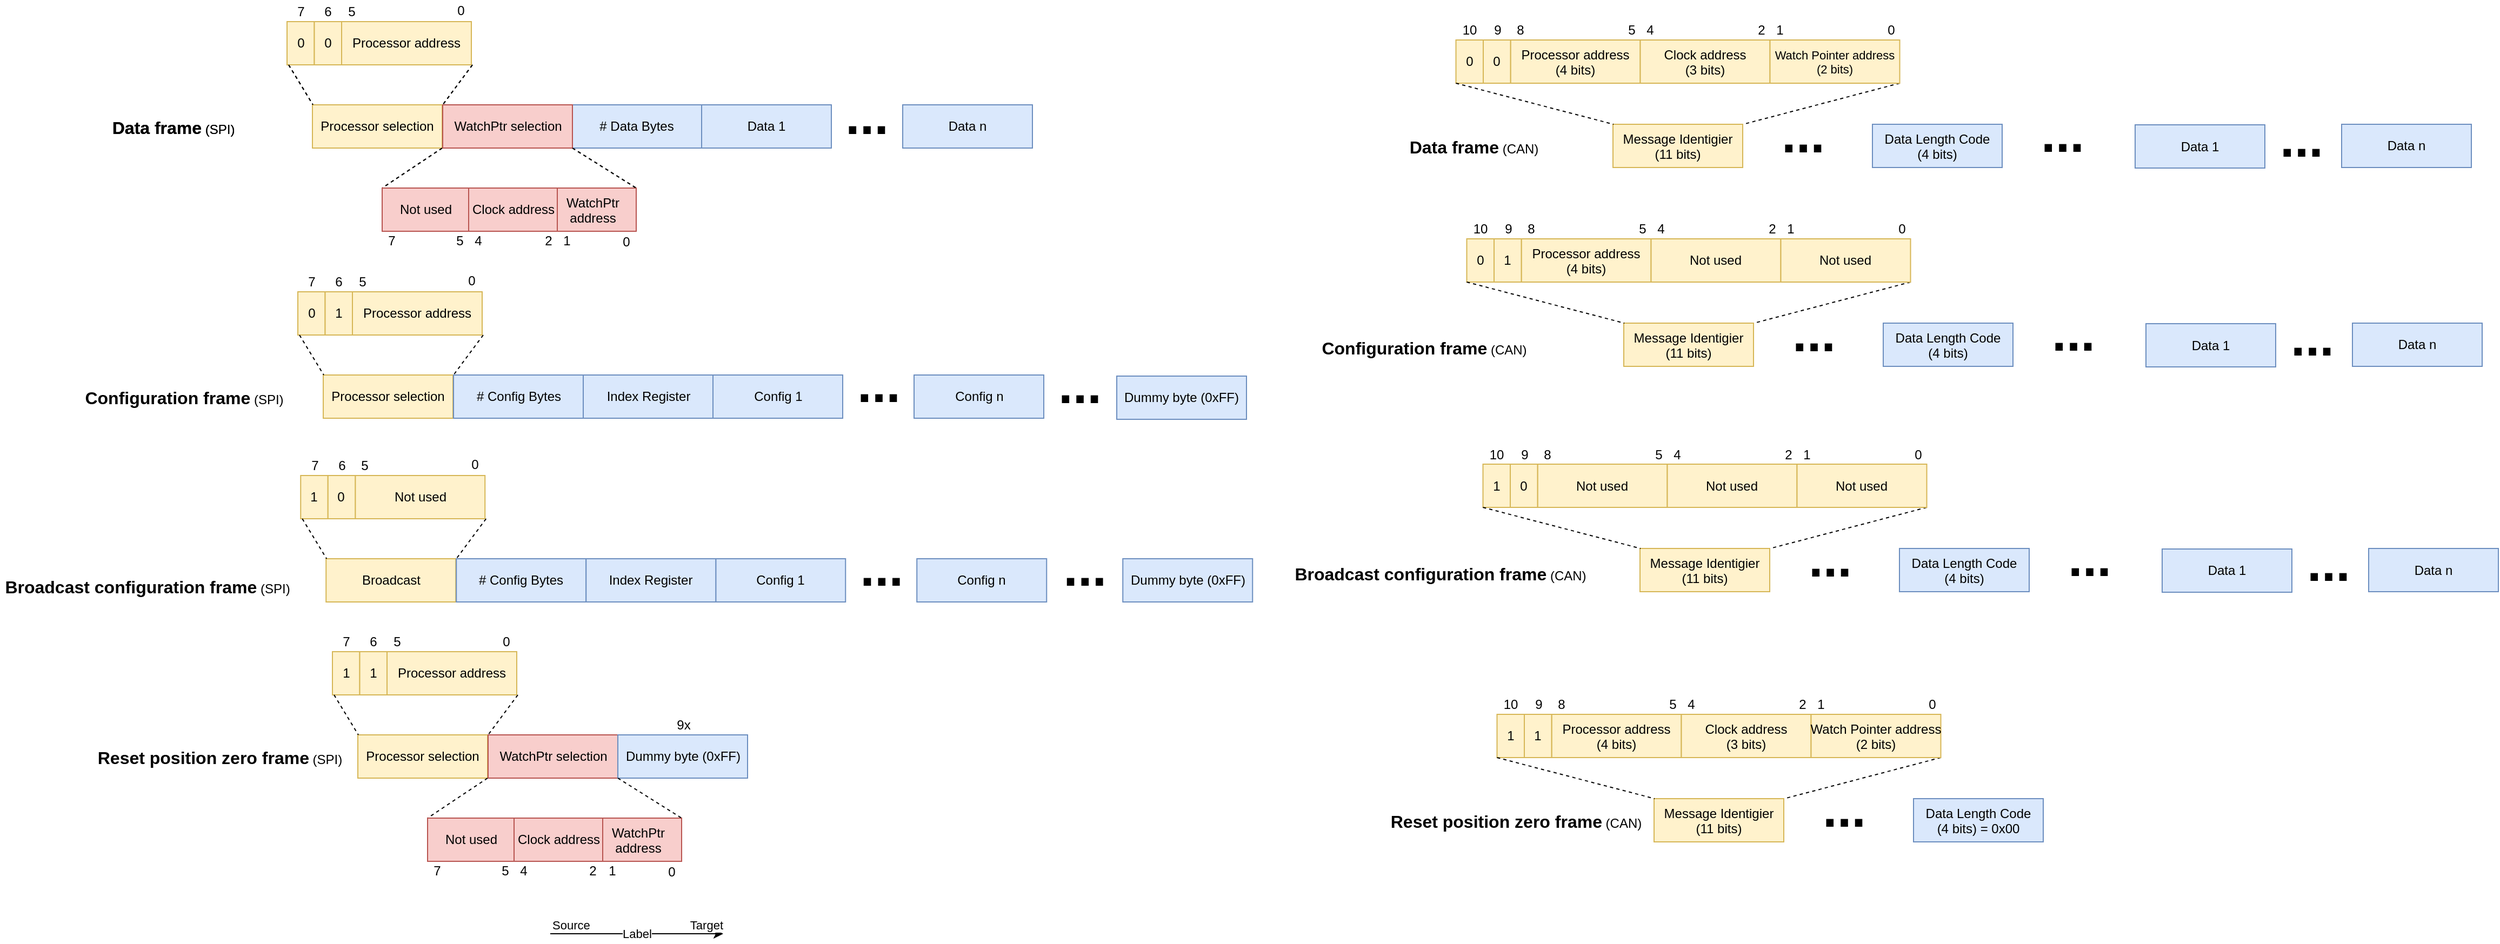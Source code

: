 <mxfile version="13.6.2" type="device"><diagram id="jVB8ezBTvp0KzicA-XJh" name="Page-1"><mxGraphModel dx="1837" dy="913" grid="0" gridSize="10" guides="1" tooltips="1" connect="1" arrows="1" fold="1" page="1" pageScale="1" pageWidth="1169" pageHeight="827" math="0" shadow="0"><root><mxCell id="0"/><mxCell id="1" parent="0"/><mxCell id="hJT6WxQp8uCRfyTq0eEJ-6" value="Processor selection" style="rounded=0;whiteSpace=wrap;html=1;fillColor=#fff2cc;strokeColor=#d6b656;" parent="1" vertex="1"><mxGeometry x="294" y="97" width="120" height="40" as="geometry"/></mxCell><mxCell id="hJT6WxQp8uCRfyTq0eEJ-7" value="Data 1" style="rounded=0;whiteSpace=wrap;html=1;fillColor=#dae8fc;strokeColor=#6c8ebf;" parent="1" vertex="1"><mxGeometry x="654" y="97" width="120" height="40" as="geometry"/></mxCell><mxCell id="hJT6WxQp8uCRfyTq0eEJ-8" value="Data n" style="rounded=0;whiteSpace=wrap;html=1;fillColor=#dae8fc;strokeColor=#6c8ebf;" parent="1" vertex="1"><mxGeometry x="840" y="97" width="120" height="40" as="geometry"/></mxCell><mxCell id="hJT6WxQp8uCRfyTq0eEJ-10" value="Processor address" style="rounded=0;whiteSpace=wrap;html=1;fillColor=#fff2cc;strokeColor=#d6b656;" parent="1" vertex="1"><mxGeometry x="321" y="20" width="120" height="40" as="geometry"/></mxCell><mxCell id="hJT6WxQp8uCRfyTq0eEJ-11" value="0" style="rounded=0;whiteSpace=wrap;html=1;fillColor=#fff2cc;strokeColor=#d6b656;" parent="1" vertex="1"><mxGeometry x="270.5" y="20" width="25.25" height="40" as="geometry"/></mxCell><mxCell id="hJT6WxQp8uCRfyTq0eEJ-12" value="0" style="text;html=1;align=center;verticalAlign=middle;resizable=0;points=[];autosize=1;" parent="1" vertex="1"><mxGeometry x="421" width="20" height="20" as="geometry"/></mxCell><mxCell id="hJT6WxQp8uCRfyTq0eEJ-13" value="5" style="text;html=1;align=center;verticalAlign=middle;resizable=0;points=[];autosize=1;" parent="1" vertex="1"><mxGeometry x="321" y="2" width="17" height="18" as="geometry"/></mxCell><mxCell id="hJT6WxQp8uCRfyTq0eEJ-14" value="7" style="text;html=1;align=center;verticalAlign=middle;resizable=0;points=[];autosize=1;" parent="1" vertex="1"><mxGeometry x="273.13" y="1" width="20" height="20" as="geometry"/></mxCell><mxCell id="hJT6WxQp8uCRfyTq0eEJ-15" value="" style="endArrow=none;dashed=1;html=1;entryX=1;entryY=0;entryDx=0;entryDy=0;exitX=1;exitY=1;exitDx=0;exitDy=0;" parent="1" edge="1"><mxGeometry width="50" height="50" relative="1" as="geometry"><mxPoint x="442" y="60" as="sourcePoint"/><mxPoint x="414.5" y="97" as="targetPoint"/></mxGeometry></mxCell><mxCell id="hJT6WxQp8uCRfyTq0eEJ-16" value="" style="endArrow=none;dashed=1;html=1;entryX=1;entryY=0;entryDx=0;entryDy=0;exitX=0;exitY=1;exitDx=0;exitDy=0;" parent="1" edge="1"><mxGeometry width="50" height="50" relative="1" as="geometry"><mxPoint x="272" y="60" as="sourcePoint"/><mxPoint x="294.5" y="97" as="targetPoint"/></mxGeometry></mxCell><mxCell id="hJT6WxQp8uCRfyTq0eEJ-17" value="&lt;font style=&quot;font-size: 16px&quot;&gt;&lt;b&gt;Data frame&lt;/b&gt;&lt;/font&gt; (SPI)" style="text;html=1;align=center;verticalAlign=middle;resizable=0;points=[];autosize=1;" parent="1" vertex="1"><mxGeometry x="104" y="108.5" width="122" height="19" as="geometry"/></mxCell><mxCell id="hJT6WxQp8uCRfyTq0eEJ-18" value="0" style="rounded=0;whiteSpace=wrap;html=1;fillColor=#fff2cc;strokeColor=#d6b656;" parent="1" vertex="1"><mxGeometry x="295.75" y="20" width="25.25" height="40" as="geometry"/></mxCell><mxCell id="wSfDRxiuxS4GlNE-lT6v-1" value="# Data Bytes" style="rounded=0;whiteSpace=wrap;html=1;fillColor=#dae8fc;strokeColor=#6c8ebf;" parent="1" vertex="1"><mxGeometry x="534" y="97" width="120" height="40" as="geometry"/></mxCell><mxCell id="wSfDRxiuxS4GlNE-lT6v-2" value="Processor selection" style="rounded=0;whiteSpace=wrap;html=1;fillColor=#fff2cc;strokeColor=#d6b656;" parent="1" vertex="1"><mxGeometry x="304" y="347" width="120" height="40" as="geometry"/></mxCell><mxCell id="wSfDRxiuxS4GlNE-lT6v-3" value="Config 1" style="rounded=0;whiteSpace=wrap;html=1;fillColor=#dae8fc;strokeColor=#6c8ebf;" parent="1" vertex="1"><mxGeometry x="664.5" y="347" width="120" height="40" as="geometry"/></mxCell><mxCell id="wSfDRxiuxS4GlNE-lT6v-4" value="Config n" style="rounded=0;whiteSpace=wrap;html=1;fillColor=#dae8fc;strokeColor=#6c8ebf;" parent="1" vertex="1"><mxGeometry x="850.5" y="347" width="120" height="40" as="geometry"/></mxCell><mxCell id="wSfDRxiuxS4GlNE-lT6v-5" value="...&#xA;" style="text;align=center;verticalAlign=middle;resizable=0;points=[];autosize=1;fontStyle=1;fontSize=48;" parent="1" vertex="1"><mxGeometry x="793" y="347" width="50" height="62" as="geometry"/></mxCell><mxCell id="wSfDRxiuxS4GlNE-lT6v-6" value="Processor address" style="rounded=0;whiteSpace=wrap;html=1;fillColor=#fff2cc;strokeColor=#d6b656;" parent="1" vertex="1"><mxGeometry x="331" y="270" width="120" height="40" as="geometry"/></mxCell><mxCell id="wSfDRxiuxS4GlNE-lT6v-7" value="0" style="rounded=0;whiteSpace=wrap;html=1;fillColor=#fff2cc;strokeColor=#d6b656;" parent="1" vertex="1"><mxGeometry x="280.5" y="270" width="25.25" height="40" as="geometry"/></mxCell><mxCell id="wSfDRxiuxS4GlNE-lT6v-8" value="0" style="text;html=1;align=center;verticalAlign=middle;resizable=0;points=[];autosize=1;" parent="1" vertex="1"><mxGeometry x="431" y="250" width="20" height="20" as="geometry"/></mxCell><mxCell id="wSfDRxiuxS4GlNE-lT6v-9" value="5" style="text;html=1;align=center;verticalAlign=middle;resizable=0;points=[];autosize=1;" parent="1" vertex="1"><mxGeometry x="331" y="252" width="17" height="18" as="geometry"/></mxCell><mxCell id="wSfDRxiuxS4GlNE-lT6v-10" value="7" style="text;html=1;align=center;verticalAlign=middle;resizable=0;points=[];autosize=1;" parent="1" vertex="1"><mxGeometry x="283.12" y="251" width="20" height="20" as="geometry"/></mxCell><mxCell id="wSfDRxiuxS4GlNE-lT6v-11" value="" style="endArrow=none;dashed=1;html=1;entryX=1;entryY=0;entryDx=0;entryDy=0;exitX=1;exitY=1;exitDx=0;exitDy=0;" parent="1" edge="1"><mxGeometry width="50" height="50" relative="1" as="geometry"><mxPoint x="452" y="310" as="sourcePoint"/><mxPoint x="424.5" y="347" as="targetPoint"/></mxGeometry></mxCell><mxCell id="wSfDRxiuxS4GlNE-lT6v-12" value="" style="endArrow=none;dashed=1;html=1;entryX=1;entryY=0;entryDx=0;entryDy=0;exitX=0;exitY=1;exitDx=0;exitDy=0;" parent="1" edge="1"><mxGeometry width="50" height="50" relative="1" as="geometry"><mxPoint x="282" y="310" as="sourcePoint"/><mxPoint x="304.5" y="347" as="targetPoint"/></mxGeometry></mxCell><mxCell id="wSfDRxiuxS4GlNE-lT6v-13" value="&lt;font style=&quot;font-size: 16px&quot;&gt;&lt;b&gt;Configuration frame&lt;/b&gt;&lt;/font&gt; (SPI)" style="text;html=1;align=center;verticalAlign=middle;resizable=0;points=[];autosize=1;" parent="1" vertex="1"><mxGeometry x="79" y="358.5" width="192" height="19" as="geometry"/></mxCell><mxCell id="wSfDRxiuxS4GlNE-lT6v-14" value="1" style="rounded=0;whiteSpace=wrap;html=1;fillColor=#fff2cc;strokeColor=#d6b656;" parent="1" vertex="1"><mxGeometry x="305.75" y="270" width="25.25" height="40" as="geometry"/></mxCell><mxCell id="wSfDRxiuxS4GlNE-lT6v-16" value="# Config Bytes" style="rounded=0;whiteSpace=wrap;html=1;fillColor=#dae8fc;strokeColor=#6c8ebf;" parent="1" vertex="1"><mxGeometry x="424.5" y="347" width="120" height="40" as="geometry"/></mxCell><mxCell id="wSfDRxiuxS4GlNE-lT6v-17" value="Processor selection" style="rounded=0;whiteSpace=wrap;html=1;fillColor=#fff2cc;strokeColor=#d6b656;" parent="1" vertex="1"><mxGeometry x="336" y="680" width="120" height="40" as="geometry"/></mxCell><mxCell id="wSfDRxiuxS4GlNE-lT6v-21" value="Processor address" style="rounded=0;whiteSpace=wrap;html=1;fillColor=#fff2cc;strokeColor=#d6b656;" parent="1" vertex="1"><mxGeometry x="363" y="603" width="120" height="40" as="geometry"/></mxCell><mxCell id="wSfDRxiuxS4GlNE-lT6v-22" value="1" style="rounded=0;whiteSpace=wrap;html=1;fillColor=#fff2cc;strokeColor=#d6b656;" parent="1" vertex="1"><mxGeometry x="312.5" y="603" width="25.25" height="40" as="geometry"/></mxCell><mxCell id="wSfDRxiuxS4GlNE-lT6v-23" value="0" style="text;html=1;align=center;verticalAlign=middle;resizable=0;points=[];autosize=1;" parent="1" vertex="1"><mxGeometry x="463" y="584" width="20" height="20" as="geometry"/></mxCell><mxCell id="wSfDRxiuxS4GlNE-lT6v-24" value="5" style="text;html=1;align=center;verticalAlign=middle;resizable=0;points=[];autosize=1;" parent="1" vertex="1"><mxGeometry x="363" y="585" width="17" height="18" as="geometry"/></mxCell><mxCell id="wSfDRxiuxS4GlNE-lT6v-25" value="7" style="text;html=1;align=center;verticalAlign=middle;resizable=0;points=[];autosize=1;" parent="1" vertex="1"><mxGeometry x="315" y="584" width="20" height="20" as="geometry"/></mxCell><mxCell id="wSfDRxiuxS4GlNE-lT6v-26" value="" style="endArrow=none;dashed=1;html=1;entryX=1;entryY=0;entryDx=0;entryDy=0;exitX=1;exitY=1;exitDx=0;exitDy=0;" parent="1" edge="1"><mxGeometry width="50" height="50" relative="1" as="geometry"><mxPoint x="484" y="643" as="sourcePoint"/><mxPoint x="456.5" y="680" as="targetPoint"/></mxGeometry></mxCell><mxCell id="wSfDRxiuxS4GlNE-lT6v-27" value="" style="endArrow=none;dashed=1;html=1;entryX=1;entryY=0;entryDx=0;entryDy=0;exitX=0;exitY=1;exitDx=0;exitDy=0;" parent="1" edge="1"><mxGeometry width="50" height="50" relative="1" as="geometry"><mxPoint x="314" y="643" as="sourcePoint"/><mxPoint x="336.5" y="680" as="targetPoint"/></mxGeometry></mxCell><mxCell id="wSfDRxiuxS4GlNE-lT6v-28" value="&lt;font style=&quot;font-size: 16px&quot;&gt;&lt;b&gt;Reset position zero frame&lt;/b&gt;&lt;/font&gt; (SPI)" style="text;html=1;align=center;verticalAlign=middle;resizable=0;points=[];autosize=1;" parent="1" vertex="1"><mxGeometry x="90" y="691.5" width="235" height="19" as="geometry"/></mxCell><mxCell id="wSfDRxiuxS4GlNE-lT6v-29" value="1" style="rounded=0;whiteSpace=wrap;html=1;fillColor=#fff2cc;strokeColor=#d6b656;" parent="1" vertex="1"><mxGeometry x="337.75" y="603" width="25.25" height="40" as="geometry"/></mxCell><mxCell id="wSfDRxiuxS4GlNE-lT6v-31" value="WatchPtr selection" style="rounded=0;whiteSpace=wrap;html=1;fillColor=#f8cecc;strokeColor=#b85450;" parent="1" vertex="1"><mxGeometry x="456.5" y="680" width="120" height="40" as="geometry"/></mxCell><mxCell id="wSfDRxiuxS4GlNE-lT6v-43" value="Broadcast" style="rounded=0;whiteSpace=wrap;html=1;fillColor=#fff2cc;strokeColor=#d6b656;" parent="1" vertex="1"><mxGeometry x="306.62" y="517" width="120" height="40" as="geometry"/></mxCell><mxCell id="wSfDRxiuxS4GlNE-lT6v-44" value="Config 1" style="rounded=0;whiteSpace=wrap;html=1;fillColor=#dae8fc;strokeColor=#6c8ebf;" parent="1" vertex="1"><mxGeometry x="667.12" y="517" width="120" height="40" as="geometry"/></mxCell><mxCell id="wSfDRxiuxS4GlNE-lT6v-45" value="Config n" style="rounded=0;whiteSpace=wrap;html=1;fillColor=#dae8fc;strokeColor=#6c8ebf;" parent="1" vertex="1"><mxGeometry x="853.12" y="517" width="120" height="40" as="geometry"/></mxCell><mxCell id="wSfDRxiuxS4GlNE-lT6v-46" value="...&#xA;" style="text;align=center;verticalAlign=middle;resizable=0;points=[];autosize=1;fontStyle=1;fontSize=48;" parent="1" vertex="1"><mxGeometry x="795.62" y="517" width="50" height="62" as="geometry"/></mxCell><mxCell id="wSfDRxiuxS4GlNE-lT6v-47" value="Not used" style="rounded=0;whiteSpace=wrap;html=1;fillColor=#fff2cc;strokeColor=#d6b656;" parent="1" vertex="1"><mxGeometry x="333.62" y="440" width="120" height="40" as="geometry"/></mxCell><mxCell id="wSfDRxiuxS4GlNE-lT6v-48" value="1" style="rounded=0;whiteSpace=wrap;html=1;fillColor=#fff2cc;strokeColor=#d6b656;" parent="1" vertex="1"><mxGeometry x="283.12" y="440" width="25.25" height="40" as="geometry"/></mxCell><mxCell id="wSfDRxiuxS4GlNE-lT6v-49" value="0" style="text;html=1;align=center;verticalAlign=middle;resizable=0;points=[];autosize=1;" parent="1" vertex="1"><mxGeometry x="433.62" y="420" width="20" height="20" as="geometry"/></mxCell><mxCell id="wSfDRxiuxS4GlNE-lT6v-50" value="5" style="text;html=1;align=center;verticalAlign=middle;resizable=0;points=[];autosize=1;" parent="1" vertex="1"><mxGeometry x="333.62" y="422" width="17" height="18" as="geometry"/></mxCell><mxCell id="wSfDRxiuxS4GlNE-lT6v-51" value="7" style="text;html=1;align=center;verticalAlign=middle;resizable=0;points=[];autosize=1;" parent="1" vertex="1"><mxGeometry x="285.62" y="421" width="20" height="20" as="geometry"/></mxCell><mxCell id="wSfDRxiuxS4GlNE-lT6v-52" value="" style="endArrow=none;dashed=1;html=1;entryX=1;entryY=0;entryDx=0;entryDy=0;exitX=1;exitY=1;exitDx=0;exitDy=0;" parent="1" edge="1"><mxGeometry width="50" height="50" relative="1" as="geometry"><mxPoint x="454.62" y="480" as="sourcePoint"/><mxPoint x="427.12" y="517" as="targetPoint"/></mxGeometry></mxCell><mxCell id="wSfDRxiuxS4GlNE-lT6v-53" value="" style="endArrow=none;dashed=1;html=1;entryX=1;entryY=0;entryDx=0;entryDy=0;exitX=0;exitY=1;exitDx=0;exitDy=0;" parent="1" edge="1"><mxGeometry width="50" height="50" relative="1" as="geometry"><mxPoint x="284.62" y="480" as="sourcePoint"/><mxPoint x="307.12" y="517" as="targetPoint"/></mxGeometry></mxCell><mxCell id="wSfDRxiuxS4GlNE-lT6v-54" value="&lt;font size=&quot;1&quot;&gt;&lt;b style=&quot;font-size: 16px&quot;&gt;Broadcast configuration frame&lt;/b&gt;&lt;/font&gt; (SPI)" style="text;html=1;align=center;verticalAlign=middle;resizable=0;points=[];autosize=1;" parent="1" vertex="1"><mxGeometry x="5" y="532.5" width="272" height="20" as="geometry"/></mxCell><mxCell id="wSfDRxiuxS4GlNE-lT6v-55" value="0" style="rounded=0;whiteSpace=wrap;html=1;fillColor=#fff2cc;strokeColor=#d6b656;" parent="1" vertex="1"><mxGeometry x="308.37" y="440" width="25.25" height="40" as="geometry"/></mxCell><mxCell id="wSfDRxiuxS4GlNE-lT6v-56" value="# Config Bytes" style="rounded=0;whiteSpace=wrap;html=1;fillColor=#dae8fc;strokeColor=#6c8ebf;" parent="1" vertex="1"><mxGeometry x="427.12" y="517" width="120" height="40" as="geometry"/></mxCell><mxCell id="LnbsStIpzyT4CygBq42b-1" value="Data n" style="rounded=0;whiteSpace=wrap;html=1;fillColor=#dae8fc;strokeColor=#6c8ebf;" parent="1" vertex="1"><mxGeometry x="840" y="97" width="120" height="40" as="geometry"/></mxCell><mxCell id="LnbsStIpzyT4CygBq42b-2" value="Dummy byte (0xFF)" style="rounded=0;whiteSpace=wrap;html=1;fillColor=#dae8fc;strokeColor=#6c8ebf;" parent="1" vertex="1"><mxGeometry x="1038" y="348" width="120" height="40" as="geometry"/></mxCell><mxCell id="LnbsStIpzyT4CygBq42b-3" value="Dummy byte (0xFF)" style="rounded=0;whiteSpace=wrap;html=1;fillColor=#dae8fc;strokeColor=#6c8ebf;" parent="1" vertex="1"><mxGeometry x="1043.62" y="517" width="120" height="40" as="geometry"/></mxCell><mxCell id="LnbsStIpzyT4CygBq42b-4" value="...&#xA;" style="text;align=center;verticalAlign=middle;resizable=0;points=[];autosize=1;fontStyle=1;fontSize=48;" parent="1" vertex="1"><mxGeometry x="979" y="348" width="50" height="62" as="geometry"/></mxCell><mxCell id="LnbsStIpzyT4CygBq42b-5" value="...&#xA;" style="text;align=center;verticalAlign=middle;resizable=0;points=[];autosize=1;fontStyle=1;fontSize=48;" parent="1" vertex="1"><mxGeometry x="983.62" y="517" width="50" height="62" as="geometry"/></mxCell><mxCell id="LnbsStIpzyT4CygBq42b-6" value="Dummy byte (0xFF)" style="rounded=0;whiteSpace=wrap;html=1;fillColor=#dae8fc;strokeColor=#6c8ebf;" parent="1" vertex="1"><mxGeometry x="576.5" y="680" width="120" height="40" as="geometry"/></mxCell><mxCell id="LnbsStIpzyT4CygBq42b-7" value="9x" style="text;html=1;align=center;verticalAlign=middle;resizable=0;points=[];autosize=1;" parent="1" vertex="1"><mxGeometry x="625.5" y="662" width="22" height="18" as="geometry"/></mxCell><mxCell id="LnbsStIpzyT4CygBq42b-16" value="WatchPtr selection" style="rounded=0;whiteSpace=wrap;html=1;fillColor=#f8cecc;strokeColor=#b85450;" parent="1" vertex="1"><mxGeometry x="414.5" y="97" width="120" height="40" as="geometry"/></mxCell><mxCell id="LnbsStIpzyT4CygBq42b-17" value="WatchPtr address" style="rounded=0;whiteSpace=wrap;html=1;fillColor=#f8cecc;strokeColor=#b85450;" parent="1" vertex="1"><mxGeometry x="513.5" y="174" width="80" height="40" as="geometry"/></mxCell><mxCell id="LnbsStIpzyT4CygBq42b-18" value="Clock address" style="rounded=0;whiteSpace=wrap;html=1;fillColor=#f8cecc;strokeColor=#b85450;" parent="1" vertex="1"><mxGeometry x="438.5" y="174" width="82" height="40" as="geometry"/></mxCell><mxCell id="LnbsStIpzyT4CygBq42b-19" value="" style="endArrow=none;dashed=1;html=1;exitX=1;exitY=1;exitDx=0;exitDy=0;entryX=1;entryY=0;entryDx=0;entryDy=0;" parent="1" target="LnbsStIpzyT4CygBq42b-17" edge="1"><mxGeometry width="50" height="50" relative="1" as="geometry"><mxPoint x="534.5" y="137" as="sourcePoint"/><mxPoint x="553" y="174" as="targetPoint"/></mxGeometry></mxCell><mxCell id="LnbsStIpzyT4CygBq42b-20" value="" style="endArrow=none;dashed=1;html=1;exitX=1;exitY=1;exitDx=0;exitDy=0;entryX=0;entryY=0;entryDx=0;entryDy=0;" parent="1" target="LnbsStIpzyT4CygBq42b-24" edge="1"><mxGeometry width="50" height="50" relative="1" as="geometry"><mxPoint x="414" y="137" as="sourcePoint"/><mxPoint x="394" y="174" as="targetPoint"/></mxGeometry></mxCell><mxCell id="LnbsStIpzyT4CygBq42b-21" value="0" style="text;html=1;align=center;verticalAlign=middle;resizable=0;points=[];autosize=1;" parent="1" vertex="1"><mxGeometry x="573.5" y="214" width="20" height="20" as="geometry"/></mxCell><mxCell id="LnbsStIpzyT4CygBq42b-22" value="2" style="text;html=1;align=center;verticalAlign=middle;resizable=0;points=[];autosize=1;" parent="1" vertex="1"><mxGeometry x="503.5" y="214" width="17" height="18" as="geometry"/></mxCell><mxCell id="LnbsStIpzyT4CygBq42b-23" value="5" style="text;html=1;align=center;verticalAlign=middle;resizable=0;points=[];autosize=1;" parent="1" vertex="1"><mxGeometry x="421" y="214" width="17" height="18" as="geometry"/></mxCell><mxCell id="LnbsStIpzyT4CygBq42b-24" value="Not used" style="rounded=0;whiteSpace=wrap;html=1;fillColor=#f8cecc;strokeColor=#b85450;" parent="1" vertex="1"><mxGeometry x="358.5" y="174" width="80" height="40" as="geometry"/></mxCell><mxCell id="LnbsStIpzyT4CygBq42b-25" value="7" style="text;html=1;align=center;verticalAlign=middle;resizable=0;points=[];autosize=1;" parent="1" vertex="1"><mxGeometry x="358.5" y="214" width="17" height="18" as="geometry"/></mxCell><mxCell id="LnbsStIpzyT4CygBq42b-27" value="6" style="text;html=1;align=center;verticalAlign=middle;resizable=0;points=[];autosize=1;" parent="1" vertex="1"><mxGeometry x="309.88" y="252" width="17" height="18" as="geometry"/></mxCell><mxCell id="LnbsStIpzyT4CygBq42b-28" value="6" style="text;html=1;align=center;verticalAlign=middle;resizable=0;points=[];autosize=1;" parent="1" vertex="1"><mxGeometry x="312.12" y="422" width="17" height="18" as="geometry"/></mxCell><mxCell id="LnbsStIpzyT4CygBq42b-29" value="6" style="text;html=1;align=center;verticalAlign=middle;resizable=0;points=[];autosize=1;" parent="1" vertex="1"><mxGeometry x="341.5" y="585" width="17" height="18" as="geometry"/></mxCell><mxCell id="LnbsStIpzyT4CygBq42b-30" value="WatchPtr&#xA; address" style="rounded=0;fillColor=#f8cecc;strokeColor=#b85450;" parent="1" vertex="1"><mxGeometry x="555.5" y="757" width="80" height="40" as="geometry"/></mxCell><mxCell id="LnbsStIpzyT4CygBq42b-31" value="Clock address" style="rounded=0;whiteSpace=wrap;html=1;fillColor=#f8cecc;strokeColor=#b85450;" parent="1" vertex="1"><mxGeometry x="480.5" y="757" width="82" height="40" as="geometry"/></mxCell><mxCell id="LnbsStIpzyT4CygBq42b-32" value="" style="endArrow=none;dashed=1;html=1;exitX=1;exitY=1;exitDx=0;exitDy=0;entryX=1;entryY=0;entryDx=0;entryDy=0;" parent="1" target="LnbsStIpzyT4CygBq42b-30" edge="1"><mxGeometry width="50" height="50" relative="1" as="geometry"><mxPoint x="576.5" y="720" as="sourcePoint"/><mxPoint x="595" y="757" as="targetPoint"/></mxGeometry></mxCell><mxCell id="LnbsStIpzyT4CygBq42b-33" value="" style="endArrow=none;dashed=1;html=1;exitX=1;exitY=1;exitDx=0;exitDy=0;entryX=0;entryY=0;entryDx=0;entryDy=0;" parent="1" target="LnbsStIpzyT4CygBq42b-37" edge="1"><mxGeometry width="50" height="50" relative="1" as="geometry"><mxPoint x="456" y="720" as="sourcePoint"/><mxPoint x="436" y="757" as="targetPoint"/></mxGeometry></mxCell><mxCell id="LnbsStIpzyT4CygBq42b-34" value="0" style="text;html=1;align=center;verticalAlign=middle;resizable=0;points=[];autosize=1;" parent="1" vertex="1"><mxGeometry x="615.5" y="797" width="20" height="20" as="geometry"/></mxCell><mxCell id="LnbsStIpzyT4CygBq42b-35" value="2" style="text;html=1;align=center;verticalAlign=middle;resizable=0;points=[];autosize=1;" parent="1" vertex="1"><mxGeometry x="544.5" y="797" width="17" height="18" as="geometry"/></mxCell><mxCell id="LnbsStIpzyT4CygBq42b-36" value="5" style="text;html=1;align=center;verticalAlign=middle;resizable=0;points=[];autosize=1;" parent="1" vertex="1"><mxGeometry x="463" y="797" width="17" height="18" as="geometry"/></mxCell><mxCell id="LnbsStIpzyT4CygBq42b-37" value="Not used" style="rounded=0;whiteSpace=wrap;html=1;fillColor=#f8cecc;strokeColor=#b85450;" parent="1" vertex="1"><mxGeometry x="400.5" y="757" width="80" height="40" as="geometry"/></mxCell><mxCell id="LnbsStIpzyT4CygBq42b-38" value="7" style="text;html=1;align=center;verticalAlign=middle;resizable=0;points=[];autosize=1;" parent="1" vertex="1"><mxGeometry x="400.5" y="797" width="17" height="18" as="geometry"/></mxCell><mxCell id="LnbsStIpzyT4CygBq42b-39" value="Processor selection" style="rounded=0;whiteSpace=wrap;html=1;fillColor=#fff2cc;strokeColor=#d6b656;" parent="1" vertex="1"><mxGeometry x="294" y="97" width="120" height="40" as="geometry"/></mxCell><mxCell id="LnbsStIpzyT4CygBq42b-40" value="Data 1" style="rounded=0;whiteSpace=wrap;html=1;fillColor=#dae8fc;strokeColor=#6c8ebf;" parent="1" vertex="1"><mxGeometry x="654" y="97" width="120" height="40" as="geometry"/></mxCell><mxCell id="LnbsStIpzyT4CygBq42b-41" value="Data n" style="rounded=0;whiteSpace=wrap;html=1;fillColor=#dae8fc;strokeColor=#6c8ebf;" parent="1" vertex="1"><mxGeometry x="840" y="97" width="120" height="40" as="geometry"/></mxCell><mxCell id="LnbsStIpzyT4CygBq42b-43" value="Processor address" style="rounded=0;whiteSpace=wrap;html=1;fillColor=#fff2cc;strokeColor=#d6b656;" parent="1" vertex="1"><mxGeometry x="321" y="20" width="120" height="40" as="geometry"/></mxCell><mxCell id="LnbsStIpzyT4CygBq42b-44" value="0" style="rounded=0;whiteSpace=wrap;html=1;fillColor=#fff2cc;strokeColor=#d6b656;" parent="1" vertex="1"><mxGeometry x="270.5" y="20" width="25.25" height="40" as="geometry"/></mxCell><mxCell id="LnbsStIpzyT4CygBq42b-48" value="" style="endArrow=none;dashed=1;html=1;entryX=1;entryY=0;entryDx=0;entryDy=0;exitX=1;exitY=1;exitDx=0;exitDy=0;" parent="1" edge="1"><mxGeometry width="50" height="50" relative="1" as="geometry"><mxPoint x="442" y="60" as="sourcePoint"/><mxPoint x="414.5" y="97" as="targetPoint"/></mxGeometry></mxCell><mxCell id="LnbsStIpzyT4CygBq42b-49" value="" style="endArrow=none;dashed=1;html=1;entryX=1;entryY=0;entryDx=0;entryDy=0;exitX=0;exitY=1;exitDx=0;exitDy=0;" parent="1" edge="1"><mxGeometry width="50" height="50" relative="1" as="geometry"><mxPoint x="272" y="60" as="sourcePoint"/><mxPoint x="294.5" y="97" as="targetPoint"/></mxGeometry></mxCell><mxCell id="LnbsStIpzyT4CygBq42b-50" value="&lt;font style=&quot;font-size: 16px&quot;&gt;&lt;b&gt;Data frame&lt;/b&gt;&lt;/font&gt; (SPI)" style="text;html=1;align=center;verticalAlign=middle;resizable=0;points=[];autosize=1;" parent="1" vertex="1"><mxGeometry x="104" y="108.5" width="122" height="19" as="geometry"/></mxCell><mxCell id="LnbsStIpzyT4CygBq42b-51" value="0" style="rounded=0;whiteSpace=wrap;html=1;fillColor=#fff2cc;strokeColor=#d6b656;" parent="1" vertex="1"><mxGeometry x="295.75" y="20" width="25.25" height="40" as="geometry"/></mxCell><mxCell id="LnbsStIpzyT4CygBq42b-52" value="# Data Bytes" style="rounded=0;whiteSpace=wrap;html=1;fillColor=#dae8fc;strokeColor=#6c8ebf;" parent="1" vertex="1"><mxGeometry x="534" y="97" width="120" height="40" as="geometry"/></mxCell><mxCell id="LnbsStIpzyT4CygBq42b-53" value="Data n" style="rounded=0;whiteSpace=wrap;html=1;fillColor=#dae8fc;strokeColor=#6c8ebf;" parent="1" vertex="1"><mxGeometry x="840" y="97" width="120" height="40" as="geometry"/></mxCell><mxCell id="LnbsStIpzyT4CygBq42b-54" value="WatchPtr selection" style="rounded=0;whiteSpace=wrap;html=1;fillColor=#f8cecc;strokeColor=#b85450;" parent="1" vertex="1"><mxGeometry x="414.5" y="97" width="120" height="40" as="geometry"/></mxCell><mxCell id="LnbsStIpzyT4CygBq42b-55" value="WatchPtr&#xA; address" style="rounded=0;fillColor=#f8cecc;strokeColor=#b85450;" parent="1" vertex="1"><mxGeometry x="513.5" y="174" width="80" height="40" as="geometry"/></mxCell><mxCell id="LnbsStIpzyT4CygBq42b-56" value="Clock address" style="rounded=0;whiteSpace=wrap;html=1;fillColor=#f8cecc;strokeColor=#b85450;" parent="1" vertex="1"><mxGeometry x="438.5" y="174" width="82" height="40" as="geometry"/></mxCell><mxCell id="LnbsStIpzyT4CygBq42b-57" value="" style="endArrow=none;dashed=1;html=1;exitX=1;exitY=1;exitDx=0;exitDy=0;entryX=1;entryY=0;entryDx=0;entryDy=0;" parent="1" target="LnbsStIpzyT4CygBq42b-55" edge="1"><mxGeometry width="50" height="50" relative="1" as="geometry"><mxPoint x="534.5" y="137" as="sourcePoint"/><mxPoint x="553" y="174" as="targetPoint"/></mxGeometry></mxCell><mxCell id="LnbsStIpzyT4CygBq42b-58" value="" style="endArrow=none;dashed=1;html=1;exitX=1;exitY=1;exitDx=0;exitDy=0;entryX=0;entryY=0;entryDx=0;entryDy=0;" parent="1" target="LnbsStIpzyT4CygBq42b-62" edge="1"><mxGeometry width="50" height="50" relative="1" as="geometry"><mxPoint x="414" y="137" as="sourcePoint"/><mxPoint x="394" y="174" as="targetPoint"/></mxGeometry></mxCell><mxCell id="LnbsStIpzyT4CygBq42b-61" value="4" style="text;html=1;align=center;verticalAlign=middle;resizable=0;points=[];autosize=1;" parent="1" vertex="1"><mxGeometry x="438" y="214" width="17" height="18" as="geometry"/></mxCell><mxCell id="LnbsStIpzyT4CygBq42b-62" value="Not used" style="rounded=0;whiteSpace=wrap;html=1;fillColor=#f8cecc;strokeColor=#b85450;" parent="1" vertex="1"><mxGeometry x="358.5" y="174" width="80" height="40" as="geometry"/></mxCell><mxCell id="LnbsStIpzyT4CygBq42b-64" value="6" style="text;html=1;align=center;verticalAlign=middle;resizable=0;points=[];autosize=1;" parent="1" vertex="1"><mxGeometry x="299.88" y="2" width="17" height="18" as="geometry"/></mxCell><mxCell id="LnbsStIpzyT4CygBq42b-65" value="Message Identigier&#xA;(11 bits)" style="rounded=0;fillColor=#fff2cc;strokeColor=#d6b656;" parent="1" vertex="1"><mxGeometry x="1497" y="115" width="120" height="40" as="geometry"/></mxCell><mxCell id="LnbsStIpzyT4CygBq42b-67" value="Data 1" style="rounded=0;whiteSpace=wrap;html=1;fillColor=#dae8fc;strokeColor=#6c8ebf;" parent="1" vertex="1"><mxGeometry x="1980" y="115.5" width="120" height="40" as="geometry"/></mxCell><mxCell id="LnbsStIpzyT4CygBq42b-68" value="...&#xA;" style="text;align=center;verticalAlign=middle;resizable=0;points=[];autosize=1;fontStyle=1;fontSize=48;" parent="1" vertex="1"><mxGeometry x="1888" y="115.5" width="50" height="62" as="geometry"/></mxCell><mxCell id="LnbsStIpzyT4CygBq42b-69" value="Processor address&#xA;(4 bits)" style="rounded=0;fillColor=#fff2cc;strokeColor=#d6b656;" parent="1" vertex="1"><mxGeometry x="1402.25" y="37" width="120" height="40" as="geometry"/></mxCell><mxCell id="LnbsStIpzyT4CygBq42b-70" value="0" style="rounded=0;whiteSpace=wrap;html=1;fillColor=#fff2cc;strokeColor=#d6b656;" parent="1" vertex="1"><mxGeometry x="1351.75" y="37" width="25.25" height="40" as="geometry"/></mxCell><mxCell id="LnbsStIpzyT4CygBq42b-71" value="5" style="text;html=1;align=center;verticalAlign=middle;resizable=0;points=[];autosize=1;" parent="1" vertex="1"><mxGeometry x="1505.25" y="19" width="17" height="18" as="geometry"/></mxCell><mxCell id="LnbsStIpzyT4CygBq42b-72" value="8" style="text;html=1;align=center;verticalAlign=middle;resizable=0;points=[];autosize=1;" parent="1" vertex="1"><mxGeometry x="1402.25" y="19" width="17" height="18" as="geometry"/></mxCell><mxCell id="LnbsStIpzyT4CygBq42b-73" value="10" style="text;html=1;align=center;verticalAlign=middle;resizable=0;points=[];autosize=1;" parent="1" vertex="1"><mxGeometry x="1352.88" y="19" width="23" height="18" as="geometry"/></mxCell><mxCell id="LnbsStIpzyT4CygBq42b-74" value="" style="endArrow=none;dashed=1;html=1;entryX=1;entryY=0;entryDx=0;entryDy=0;exitX=1;exitY=1;exitDx=0;exitDy=0;" parent="1" source="LnbsStIpzyT4CygBq42b-97" edge="1"><mxGeometry width="50" height="50" relative="1" as="geometry"><mxPoint x="1645" y="78" as="sourcePoint"/><mxPoint x="1617.5" y="115" as="targetPoint"/></mxGeometry></mxCell><mxCell id="LnbsStIpzyT4CygBq42b-75" value="" style="endArrow=none;dashed=1;html=1;entryX=1;entryY=0;entryDx=0;entryDy=0;exitX=0;exitY=1;exitDx=0;exitDy=0;" parent="1" source="LnbsStIpzyT4CygBq42b-70" edge="1"><mxGeometry width="50" height="50" relative="1" as="geometry"><mxPoint x="1475" y="78" as="sourcePoint"/><mxPoint x="1497.5" y="115" as="targetPoint"/></mxGeometry></mxCell><mxCell id="LnbsStIpzyT4CygBq42b-76" value="&lt;font style=&quot;font-size: 16px&quot;&gt;&lt;b&gt;Data frame&lt;/b&gt;&lt;/font&gt; (CAN)" style="text;html=1;align=center;verticalAlign=middle;resizable=0;points=[];autosize=1;" parent="1" vertex="1"><mxGeometry x="1304" y="126.5" width="128" height="19" as="geometry"/></mxCell><mxCell id="LnbsStIpzyT4CygBq42b-77" value="0" style="rounded=0;whiteSpace=wrap;html=1;fillColor=#fff2cc;strokeColor=#d6b656;" parent="1" vertex="1"><mxGeometry x="1377" y="37" width="25.25" height="40" as="geometry"/></mxCell><mxCell id="LnbsStIpzyT4CygBq42b-78" value="Data Length Code&#xA;(4 bits)" style="rounded=0;fillColor=#dae8fc;strokeColor=#6c8ebf;" parent="1" vertex="1"><mxGeometry x="1737" y="115" width="120" height="40" as="geometry"/></mxCell><mxCell id="LnbsStIpzyT4CygBq42b-90" value="9" style="text;html=1;align=center;verticalAlign=middle;resizable=0;points=[];autosize=1;" parent="1" vertex="1"><mxGeometry x="1381.13" y="19" width="17" height="18" as="geometry"/></mxCell><mxCell id="LnbsStIpzyT4CygBq42b-91" value="...&#xA;" style="text;align=center;verticalAlign=middle;resizable=0;points=[];autosize=1;fontStyle=1;fontSize=48;" parent="1" vertex="1"><mxGeometry x="1648" y="116" width="50" height="62" as="geometry"/></mxCell><mxCell id="LnbsStIpzyT4CygBq42b-92" value="...&#xA;" style="text;align=center;verticalAlign=middle;resizable=0;points=[];autosize=1;fontStyle=1;fontSize=48;" parent="1" vertex="1"><mxGeometry x="2109" y="120" width="50" height="62" as="geometry"/></mxCell><mxCell id="LnbsStIpzyT4CygBq42b-93" value="Data n" style="rounded=0;whiteSpace=wrap;html=1;fillColor=#dae8fc;strokeColor=#6c8ebf;" parent="1" vertex="1"><mxGeometry x="2171" y="115" width="120" height="40" as="geometry"/></mxCell><mxCell id="LnbsStIpzyT4CygBq42b-94" value="Clock address&#xA;(3 bits)" style="rounded=0;fillColor=#fff2cc;strokeColor=#d6b656;" parent="1" vertex="1"><mxGeometry x="1522.25" y="37" width="120" height="40" as="geometry"/></mxCell><mxCell id="LnbsStIpzyT4CygBq42b-95" value="4" style="text;html=1;align=center;verticalAlign=middle;resizable=0;points=[];autosize=1;" parent="1" vertex="1"><mxGeometry x="1522.25" y="19" width="17" height="18" as="geometry"/></mxCell><mxCell id="LnbsStIpzyT4CygBq42b-96" value="2" style="text;html=1;align=center;verticalAlign=middle;resizable=0;points=[];autosize=1;" parent="1" vertex="1"><mxGeometry x="1625.25" y="19" width="17" height="18" as="geometry"/></mxCell><mxCell id="LnbsStIpzyT4CygBq42b-97" value="Watch Pointer address&#xA;(2 bits)" style="rounded=0;fillColor=#fff2cc;strokeColor=#d6b656;fontSize=11;" parent="1" vertex="1"><mxGeometry x="1642.25" y="37" width="120" height="40" as="geometry"/></mxCell><mxCell id="LnbsStIpzyT4CygBq42b-98" value="1" style="text;html=1;align=center;verticalAlign=middle;resizable=0;points=[];autosize=1;" parent="1" vertex="1"><mxGeometry x="1642.25" y="19" width="17" height="18" as="geometry"/></mxCell><mxCell id="LnbsStIpzyT4CygBq42b-99" value="0" style="text;html=1;align=center;verticalAlign=middle;resizable=0;points=[];autosize=1;" parent="1" vertex="1"><mxGeometry x="1745.25" y="19" width="17" height="18" as="geometry"/></mxCell><mxCell id="pSbXPOak7jbLhyoswD6g-1" value="Message Identigier&#xA;(11 bits)" style="rounded=0;fillColor=#fff2cc;strokeColor=#d6b656;" parent="1" vertex="1"><mxGeometry x="1507" y="299" width="120" height="40" as="geometry"/></mxCell><mxCell id="pSbXPOak7jbLhyoswD6g-2" value="Data 1" style="rounded=0;whiteSpace=wrap;html=1;fillColor=#dae8fc;strokeColor=#6c8ebf;" parent="1" vertex="1"><mxGeometry x="1990" y="299.5" width="120" height="40" as="geometry"/></mxCell><mxCell id="pSbXPOak7jbLhyoswD6g-3" value="...&#xA;" style="text;align=center;verticalAlign=middle;resizable=0;points=[];autosize=1;fontStyle=1;fontSize=48;" parent="1" vertex="1"><mxGeometry x="1898" y="299.5" width="50" height="62" as="geometry"/></mxCell><mxCell id="pSbXPOak7jbLhyoswD6g-4" value="Processor address&#xA;(4 bits)" style="rounded=0;fillColor=#fff2cc;strokeColor=#d6b656;" parent="1" vertex="1"><mxGeometry x="1412.25" y="221" width="120" height="40" as="geometry"/></mxCell><mxCell id="pSbXPOak7jbLhyoswD6g-5" value="0" style="rounded=0;whiteSpace=wrap;html=1;fillColor=#fff2cc;strokeColor=#d6b656;" parent="1" vertex="1"><mxGeometry x="1361.75" y="221" width="25.25" height="40" as="geometry"/></mxCell><mxCell id="pSbXPOak7jbLhyoswD6g-6" value="5" style="text;html=1;align=center;verticalAlign=middle;resizable=0;points=[];autosize=1;" parent="1" vertex="1"><mxGeometry x="1515.25" y="203" width="17" height="18" as="geometry"/></mxCell><mxCell id="pSbXPOak7jbLhyoswD6g-7" value="8" style="text;html=1;align=center;verticalAlign=middle;resizable=0;points=[];autosize=1;" parent="1" vertex="1"><mxGeometry x="1412.25" y="203" width="17" height="18" as="geometry"/></mxCell><mxCell id="pSbXPOak7jbLhyoswD6g-8" value="10" style="text;html=1;align=center;verticalAlign=middle;resizable=0;points=[];autosize=1;" parent="1" vertex="1"><mxGeometry x="1362.88" y="203" width="23" height="18" as="geometry"/></mxCell><mxCell id="pSbXPOak7jbLhyoswD6g-9" value="" style="endArrow=none;dashed=1;html=1;entryX=1;entryY=0;entryDx=0;entryDy=0;exitX=1;exitY=1;exitDx=0;exitDy=0;" parent="1" source="pSbXPOak7jbLhyoswD6g-21" edge="1"><mxGeometry width="50" height="50" relative="1" as="geometry"><mxPoint x="1655" y="262" as="sourcePoint"/><mxPoint x="1627.5" y="299.0" as="targetPoint"/></mxGeometry></mxCell><mxCell id="pSbXPOak7jbLhyoswD6g-10" value="" style="endArrow=none;dashed=1;html=1;entryX=1;entryY=0;entryDx=0;entryDy=0;exitX=0;exitY=1;exitDx=0;exitDy=0;" parent="1" source="pSbXPOak7jbLhyoswD6g-5" edge="1"><mxGeometry width="50" height="50" relative="1" as="geometry"><mxPoint x="1485" y="262" as="sourcePoint"/><mxPoint x="1507.5" y="299.0" as="targetPoint"/></mxGeometry></mxCell><mxCell id="pSbXPOak7jbLhyoswD6g-11" value="&lt;font style=&quot;font-size: 16px&quot;&gt;&lt;b&gt;Configuration frame&lt;/b&gt;&lt;/font&gt; (CAN)" style="text;html=1;align=center;verticalAlign=middle;resizable=0;points=[];autosize=1;" parent="1" vertex="1"><mxGeometry x="1223" y="312.25" width="198" height="19" as="geometry"/></mxCell><mxCell id="pSbXPOak7jbLhyoswD6g-12" value="1" style="rounded=0;whiteSpace=wrap;html=1;fillColor=#fff2cc;strokeColor=#d6b656;" parent="1" vertex="1"><mxGeometry x="1387" y="221" width="25.25" height="40" as="geometry"/></mxCell><mxCell id="pSbXPOak7jbLhyoswD6g-13" value="Data Length Code&#xA;(4 bits)" style="rounded=0;fillColor=#dae8fc;strokeColor=#6c8ebf;" parent="1" vertex="1"><mxGeometry x="1747" y="299" width="120" height="40" as="geometry"/></mxCell><mxCell id="pSbXPOak7jbLhyoswD6g-14" value="9" style="text;html=1;align=center;verticalAlign=middle;resizable=0;points=[];autosize=1;" parent="1" vertex="1"><mxGeometry x="1391.13" y="203" width="17" height="18" as="geometry"/></mxCell><mxCell id="pSbXPOak7jbLhyoswD6g-15" value="...&#xA;" style="text;align=center;verticalAlign=middle;resizable=0;points=[];autosize=1;fontStyle=1;fontSize=48;" parent="1" vertex="1"><mxGeometry x="1658" y="300" width="50" height="62" as="geometry"/></mxCell><mxCell id="pSbXPOak7jbLhyoswD6g-16" value="...&#xA;" style="text;align=center;verticalAlign=middle;resizable=0;points=[];autosize=1;fontStyle=1;fontSize=48;" parent="1" vertex="1"><mxGeometry x="2119" y="304" width="50" height="62" as="geometry"/></mxCell><mxCell id="pSbXPOak7jbLhyoswD6g-17" value="Data n" style="rounded=0;whiteSpace=wrap;html=1;fillColor=#dae8fc;strokeColor=#6c8ebf;" parent="1" vertex="1"><mxGeometry x="2181" y="299" width="120" height="40" as="geometry"/></mxCell><mxCell id="pSbXPOak7jbLhyoswD6g-18" value="Not used" style="rounded=0;whiteSpace=wrap;html=1;fillColor=#fff2cc;strokeColor=#d6b656;" parent="1" vertex="1"><mxGeometry x="1532.25" y="221" width="120" height="40" as="geometry"/></mxCell><mxCell id="pSbXPOak7jbLhyoswD6g-19" value="4" style="text;html=1;align=center;verticalAlign=middle;resizable=0;points=[];autosize=1;" parent="1" vertex="1"><mxGeometry x="1532.25" y="203" width="17" height="18" as="geometry"/></mxCell><mxCell id="pSbXPOak7jbLhyoswD6g-20" value="2" style="text;html=1;align=center;verticalAlign=middle;resizable=0;points=[];autosize=1;" parent="1" vertex="1"><mxGeometry x="1635.25" y="203" width="17" height="18" as="geometry"/></mxCell><mxCell id="pSbXPOak7jbLhyoswD6g-21" value="Not used" style="rounded=0;whiteSpace=wrap;html=1;fillColor=#fff2cc;strokeColor=#d6b656;" parent="1" vertex="1"><mxGeometry x="1652.25" y="221" width="120" height="40" as="geometry"/></mxCell><mxCell id="pSbXPOak7jbLhyoswD6g-22" value="1" style="text;html=1;align=center;verticalAlign=middle;resizable=0;points=[];autosize=1;" parent="1" vertex="1"><mxGeometry x="1652.25" y="203" width="17" height="18" as="geometry"/></mxCell><mxCell id="pSbXPOak7jbLhyoswD6g-23" value="0" style="text;html=1;align=center;verticalAlign=middle;resizable=0;points=[];autosize=1;" parent="1" vertex="1"><mxGeometry x="1755.25" y="203" width="17" height="18" as="geometry"/></mxCell><mxCell id="pSbXPOak7jbLhyoswD6g-24" value="Message Identigier&#xA;(11 bits)" style="rounded=0;fillColor=#fff2cc;strokeColor=#d6b656;" parent="1" vertex="1"><mxGeometry x="1522" y="507.5" width="120" height="40" as="geometry"/></mxCell><mxCell id="pSbXPOak7jbLhyoswD6g-25" value="Data 1" style="rounded=0;whiteSpace=wrap;html=1;fillColor=#dae8fc;strokeColor=#6c8ebf;" parent="1" vertex="1"><mxGeometry x="2005" y="508" width="120" height="40" as="geometry"/></mxCell><mxCell id="pSbXPOak7jbLhyoswD6g-26" value="...&#xA;" style="text;align=center;verticalAlign=middle;resizable=0;points=[];autosize=1;fontStyle=1;fontSize=48;" parent="1" vertex="1"><mxGeometry x="1913" y="508" width="50" height="62" as="geometry"/></mxCell><mxCell id="pSbXPOak7jbLhyoswD6g-27" value="Not used" style="rounded=0;whiteSpace=wrap;html=1;fillColor=#fff2cc;strokeColor=#d6b656;" parent="1" vertex="1"><mxGeometry x="1427.25" y="429.5" width="120" height="40" as="geometry"/></mxCell><mxCell id="pSbXPOak7jbLhyoswD6g-28" value="1" style="rounded=0;whiteSpace=wrap;html=1;fillColor=#fff2cc;strokeColor=#d6b656;" parent="1" vertex="1"><mxGeometry x="1376.75" y="429.5" width="25.25" height="40" as="geometry"/></mxCell><mxCell id="pSbXPOak7jbLhyoswD6g-29" value="5" style="text;html=1;align=center;verticalAlign=middle;resizable=0;points=[];autosize=1;" parent="1" vertex="1"><mxGeometry x="1530.25" y="411.5" width="17" height="18" as="geometry"/></mxCell><mxCell id="pSbXPOak7jbLhyoswD6g-30" value="8" style="text;html=1;align=center;verticalAlign=middle;resizable=0;points=[];autosize=1;" parent="1" vertex="1"><mxGeometry x="1427.25" y="411.5" width="17" height="18" as="geometry"/></mxCell><mxCell id="pSbXPOak7jbLhyoswD6g-31" value="10" style="text;html=1;align=center;verticalAlign=middle;resizable=0;points=[];autosize=1;" parent="1" vertex="1"><mxGeometry x="1377.88" y="411.5" width="23" height="18" as="geometry"/></mxCell><mxCell id="pSbXPOak7jbLhyoswD6g-32" value="" style="endArrow=none;dashed=1;html=1;entryX=1;entryY=0;entryDx=0;entryDy=0;exitX=1;exitY=1;exitDx=0;exitDy=0;" parent="1" source="pSbXPOak7jbLhyoswD6g-44" edge="1"><mxGeometry width="50" height="50" relative="1" as="geometry"><mxPoint x="1670" y="470.5" as="sourcePoint"/><mxPoint x="1642.5" y="507.5" as="targetPoint"/></mxGeometry></mxCell><mxCell id="pSbXPOak7jbLhyoswD6g-33" value="" style="endArrow=none;dashed=1;html=1;entryX=1;entryY=0;entryDx=0;entryDy=0;exitX=0;exitY=1;exitDx=0;exitDy=0;" parent="1" source="pSbXPOak7jbLhyoswD6g-28" edge="1"><mxGeometry width="50" height="50" relative="1" as="geometry"><mxPoint x="1500" y="470.5" as="sourcePoint"/><mxPoint x="1522.5" y="507.5" as="targetPoint"/></mxGeometry></mxCell><mxCell id="pSbXPOak7jbLhyoswD6g-34" value="&lt;font size=&quot;1&quot;&gt;&lt;b style=&quot;font-size: 16px&quot;&gt;Broadcast configuration frame&lt;/b&gt;&lt;/font&gt; (CAN)" style="text;html=1;align=center;verticalAlign=middle;resizable=0;points=[];autosize=1;" parent="1" vertex="1"><mxGeometry x="1198" y="520.75" width="278" height="20" as="geometry"/></mxCell><mxCell id="pSbXPOak7jbLhyoswD6g-35" value="0" style="rounded=0;whiteSpace=wrap;html=1;fillColor=#fff2cc;strokeColor=#d6b656;" parent="1" vertex="1"><mxGeometry x="1402" y="429.5" width="25.25" height="40" as="geometry"/></mxCell><mxCell id="pSbXPOak7jbLhyoswD6g-36" value="Data Length Code&#xA;(4 bits)" style="rounded=0;fillColor=#dae8fc;strokeColor=#6c8ebf;" parent="1" vertex="1"><mxGeometry x="1762" y="507.5" width="120" height="40" as="geometry"/></mxCell><mxCell id="pSbXPOak7jbLhyoswD6g-37" value="9" style="text;html=1;align=center;verticalAlign=middle;resizable=0;points=[];autosize=1;" parent="1" vertex="1"><mxGeometry x="1406.13" y="411.5" width="17" height="18" as="geometry"/></mxCell><mxCell id="pSbXPOak7jbLhyoswD6g-38" value="...&#xA;" style="text;align=center;verticalAlign=middle;resizable=0;points=[];autosize=1;fontStyle=1;fontSize=48;" parent="1" vertex="1"><mxGeometry x="1673" y="508.5" width="50" height="62" as="geometry"/></mxCell><mxCell id="pSbXPOak7jbLhyoswD6g-39" value="...&#xA;" style="text;align=center;verticalAlign=middle;resizable=0;points=[];autosize=1;fontStyle=1;fontSize=48;" parent="1" vertex="1"><mxGeometry x="2134" y="512.5" width="50" height="62" as="geometry"/></mxCell><mxCell id="pSbXPOak7jbLhyoswD6g-40" value="Data n" style="rounded=0;whiteSpace=wrap;html=1;fillColor=#dae8fc;strokeColor=#6c8ebf;" parent="1" vertex="1"><mxGeometry x="2196" y="507.5" width="120" height="40" as="geometry"/></mxCell><mxCell id="pSbXPOak7jbLhyoswD6g-41" value="Not used" style="rounded=0;whiteSpace=wrap;html=1;fillColor=#fff2cc;strokeColor=#d6b656;" parent="1" vertex="1"><mxGeometry x="1547.25" y="429.5" width="120" height="40" as="geometry"/></mxCell><mxCell id="pSbXPOak7jbLhyoswD6g-42" value="4" style="text;html=1;align=center;verticalAlign=middle;resizable=0;points=[];autosize=1;" parent="1" vertex="1"><mxGeometry x="1547.25" y="411.5" width="17" height="18" as="geometry"/></mxCell><mxCell id="pSbXPOak7jbLhyoswD6g-43" value="2" style="text;html=1;align=center;verticalAlign=middle;resizable=0;points=[];autosize=1;" parent="1" vertex="1"><mxGeometry x="1650.25" y="411.5" width="17" height="18" as="geometry"/></mxCell><mxCell id="pSbXPOak7jbLhyoswD6g-44" value="Not used" style="rounded=0;whiteSpace=wrap;html=1;fillColor=#fff2cc;strokeColor=#d6b656;" parent="1" vertex="1"><mxGeometry x="1667.25" y="429.5" width="120" height="40" as="geometry"/></mxCell><mxCell id="pSbXPOak7jbLhyoswD6g-45" value="1" style="text;html=1;align=center;verticalAlign=middle;resizable=0;points=[];autosize=1;" parent="1" vertex="1"><mxGeometry x="1667.25" y="411.5" width="17" height="18" as="geometry"/></mxCell><mxCell id="pSbXPOak7jbLhyoswD6g-46" value="0" style="text;html=1;align=center;verticalAlign=middle;resizable=0;points=[];autosize=1;" parent="1" vertex="1"><mxGeometry x="1770.25" y="411.5" width="17" height="18" as="geometry"/></mxCell><mxCell id="pSbXPOak7jbLhyoswD6g-70" value="Message Identigier&#xA;(11 bits)" style="rounded=0;fillColor=#fff2cc;strokeColor=#d6b656;" parent="1" vertex="1"><mxGeometry x="1535" y="739" width="120" height="40" as="geometry"/></mxCell><mxCell id="pSbXPOak7jbLhyoswD6g-73" value="Processor address&#xA;(4 bits)" style="rounded=0;fillColor=#fff2cc;strokeColor=#d6b656;" parent="1" vertex="1"><mxGeometry x="1440.25" y="661" width="120" height="40" as="geometry"/></mxCell><mxCell id="pSbXPOak7jbLhyoswD6g-74" value="1" style="rounded=0;whiteSpace=wrap;html=1;fillColor=#fff2cc;strokeColor=#d6b656;" parent="1" vertex="1"><mxGeometry x="1389.75" y="661" width="25.25" height="40" as="geometry"/></mxCell><mxCell id="pSbXPOak7jbLhyoswD6g-75" value="5" style="text;html=1;align=center;verticalAlign=middle;resizable=0;points=[];autosize=1;" parent="1" vertex="1"><mxGeometry x="1543.25" y="643" width="17" height="18" as="geometry"/></mxCell><mxCell id="pSbXPOak7jbLhyoswD6g-76" value="8" style="text;html=1;align=center;verticalAlign=middle;resizable=0;points=[];autosize=1;" parent="1" vertex="1"><mxGeometry x="1440.25" y="643" width="17" height="18" as="geometry"/></mxCell><mxCell id="pSbXPOak7jbLhyoswD6g-77" value="10" style="text;html=1;align=center;verticalAlign=middle;resizable=0;points=[];autosize=1;" parent="1" vertex="1"><mxGeometry x="1390.88" y="643" width="23" height="18" as="geometry"/></mxCell><mxCell id="pSbXPOak7jbLhyoswD6g-78" value="" style="endArrow=none;dashed=1;html=1;entryX=1;entryY=0;entryDx=0;entryDy=0;exitX=1;exitY=1;exitDx=0;exitDy=0;" parent="1" source="pSbXPOak7jbLhyoswD6g-90" edge="1"><mxGeometry width="50" height="50" relative="1" as="geometry"><mxPoint x="1683" y="702" as="sourcePoint"/><mxPoint x="1655.5" y="739" as="targetPoint"/></mxGeometry></mxCell><mxCell id="pSbXPOak7jbLhyoswD6g-79" value="" style="endArrow=none;dashed=1;html=1;entryX=1;entryY=0;entryDx=0;entryDy=0;exitX=0;exitY=1;exitDx=0;exitDy=0;" parent="1" source="pSbXPOak7jbLhyoswD6g-74" edge="1"><mxGeometry width="50" height="50" relative="1" as="geometry"><mxPoint x="1513" y="702" as="sourcePoint"/><mxPoint x="1535.5" y="739" as="targetPoint"/></mxGeometry></mxCell><mxCell id="pSbXPOak7jbLhyoswD6g-80" value="&lt;font style=&quot;font-size: 16px&quot;&gt;&lt;b&gt;Reset position zero frame&lt;/b&gt;&lt;/font&gt; (CAN)" style="text;html=1;align=center;verticalAlign=middle;resizable=0;points=[];autosize=1;" parent="1" vertex="1"><mxGeometry x="1286" y="750.5" width="241" height="19" as="geometry"/></mxCell><mxCell id="pSbXPOak7jbLhyoswD6g-81" value="1" style="rounded=0;whiteSpace=wrap;html=1;fillColor=#fff2cc;strokeColor=#d6b656;" parent="1" vertex="1"><mxGeometry x="1415" y="661" width="25.25" height="40" as="geometry"/></mxCell><mxCell id="pSbXPOak7jbLhyoswD6g-82" value="Data Length Code&#xA;(4 bits) = 0x00" style="rounded=0;fillColor=#dae8fc;strokeColor=#6c8ebf;" parent="1" vertex="1"><mxGeometry x="1775" y="739" width="120" height="40" as="geometry"/></mxCell><mxCell id="pSbXPOak7jbLhyoswD6g-83" value="9" style="text;html=1;align=center;verticalAlign=middle;resizable=0;points=[];autosize=1;" parent="1" vertex="1"><mxGeometry x="1419.13" y="643" width="17" height="18" as="geometry"/></mxCell><mxCell id="pSbXPOak7jbLhyoswD6g-84" value="...&#xA;" style="text;align=center;verticalAlign=middle;resizable=0;points=[];autosize=1;fontStyle=1;fontSize=48;" parent="1" vertex="1"><mxGeometry x="1686" y="740" width="50" height="62" as="geometry"/></mxCell><mxCell id="pSbXPOak7jbLhyoswD6g-87" value="Clock address&#xA;(3 bits)" style="rounded=0;fillColor=#fff2cc;strokeColor=#d6b656;" parent="1" vertex="1"><mxGeometry x="1560.25" y="661" width="120" height="40" as="geometry"/></mxCell><mxCell id="pSbXPOak7jbLhyoswD6g-88" value="4" style="text;html=1;align=center;verticalAlign=middle;resizable=0;points=[];autosize=1;" parent="1" vertex="1"><mxGeometry x="1560.25" y="643" width="17" height="18" as="geometry"/></mxCell><mxCell id="pSbXPOak7jbLhyoswD6g-89" value="2" style="text;html=1;align=center;verticalAlign=middle;resizable=0;points=[];autosize=1;" parent="1" vertex="1"><mxGeometry x="1663.25" y="643" width="17" height="18" as="geometry"/></mxCell><mxCell id="pSbXPOak7jbLhyoswD6g-90" value="Watch Pointer address&#xA;(2 bits)" style="rounded=0;fillColor=#fff2cc;strokeColor=#d6b656;" parent="1" vertex="1"><mxGeometry x="1680.25" y="661" width="120" height="40" as="geometry"/></mxCell><mxCell id="pSbXPOak7jbLhyoswD6g-91" value="1" style="text;html=1;align=center;verticalAlign=middle;resizable=0;points=[];autosize=1;" parent="1" vertex="1"><mxGeometry x="1680.25" y="643" width="17" height="18" as="geometry"/></mxCell><mxCell id="pSbXPOak7jbLhyoswD6g-92" value="0" style="text;html=1;align=center;verticalAlign=middle;resizable=0;points=[];autosize=1;" parent="1" vertex="1"><mxGeometry x="1783.25" y="643" width="17" height="18" as="geometry"/></mxCell><mxCell id="rgE7OrNQDfunM0-QO5Ou-1" value="1" style="text;html=1;align=center;verticalAlign=middle;resizable=0;points=[];autosize=1;" parent="1" vertex="1"><mxGeometry x="520.5" y="214" width="17" height="18" as="geometry"/></mxCell><mxCell id="rgE7OrNQDfunM0-QO5Ou-2" value="1" style="text;html=1;align=center;verticalAlign=middle;resizable=0;points=[];autosize=1;" parent="1" vertex="1"><mxGeometry x="562.5" y="797" width="17" height="18" as="geometry"/></mxCell><mxCell id="rgE7OrNQDfunM0-QO5Ou-3" value="4" style="text;html=1;align=center;verticalAlign=middle;resizable=0;points=[];autosize=1;" parent="1" vertex="1"><mxGeometry x="480.5" y="797" width="17" height="18" as="geometry"/></mxCell><mxCell id="Qosn3Z-Y9yvRmdM375Ca-1" value="...&#xA;" style="text;align=center;verticalAlign=middle;resizable=0;points=[];autosize=1;fontStyle=1;fontSize=48;" parent="1" vertex="1"><mxGeometry x="782" y="99" width="50" height="62" as="geometry"/></mxCell><mxCell id="RaqHCf9O7h3UxXygcIaN-1" value="Index Register" style="rounded=0;whiteSpace=wrap;html=1;fillColor=#dae8fc;strokeColor=#6c8ebf;" vertex="1" parent="1"><mxGeometry x="544.5" y="347" width="120" height="40" as="geometry"/></mxCell><mxCell id="RaqHCf9O7h3UxXygcIaN-3" value="Index Register" style="rounded=0;whiteSpace=wrap;html=1;fillColor=#dae8fc;strokeColor=#6c8ebf;" vertex="1" parent="1"><mxGeometry x="547.12" y="517" width="120" height="40" as="geometry"/></mxCell><mxCell id="RaqHCf9O7h3UxXygcIaN-4" value="Label" style="endArrow=classic;html=1;" edge="1" parent="1"><mxGeometry relative="1" as="geometry"><mxPoint x="514" y="864" as="sourcePoint"/><mxPoint x="674" y="864" as="targetPoint"/></mxGeometry></mxCell><mxCell id="RaqHCf9O7h3UxXygcIaN-5" value="Label" style="edgeLabel;resizable=0;html=1;align=center;verticalAlign=middle;" connectable="0" vertex="1" parent="RaqHCf9O7h3UxXygcIaN-4"><mxGeometry relative="1" as="geometry"/></mxCell><mxCell id="RaqHCf9O7h3UxXygcIaN-6" value="Source" style="edgeLabel;resizable=0;html=1;align=left;verticalAlign=bottom;" connectable="0" vertex="1" parent="RaqHCf9O7h3UxXygcIaN-4"><mxGeometry x="-1" relative="1" as="geometry"/></mxCell><mxCell id="RaqHCf9O7h3UxXygcIaN-7" value="Target" style="edgeLabel;resizable=0;html=1;align=right;verticalAlign=bottom;" connectable="0" vertex="1" parent="RaqHCf9O7h3UxXygcIaN-4"><mxGeometry x="1" relative="1" as="geometry"/></mxCell></root></mxGraphModel></diagram></mxfile>